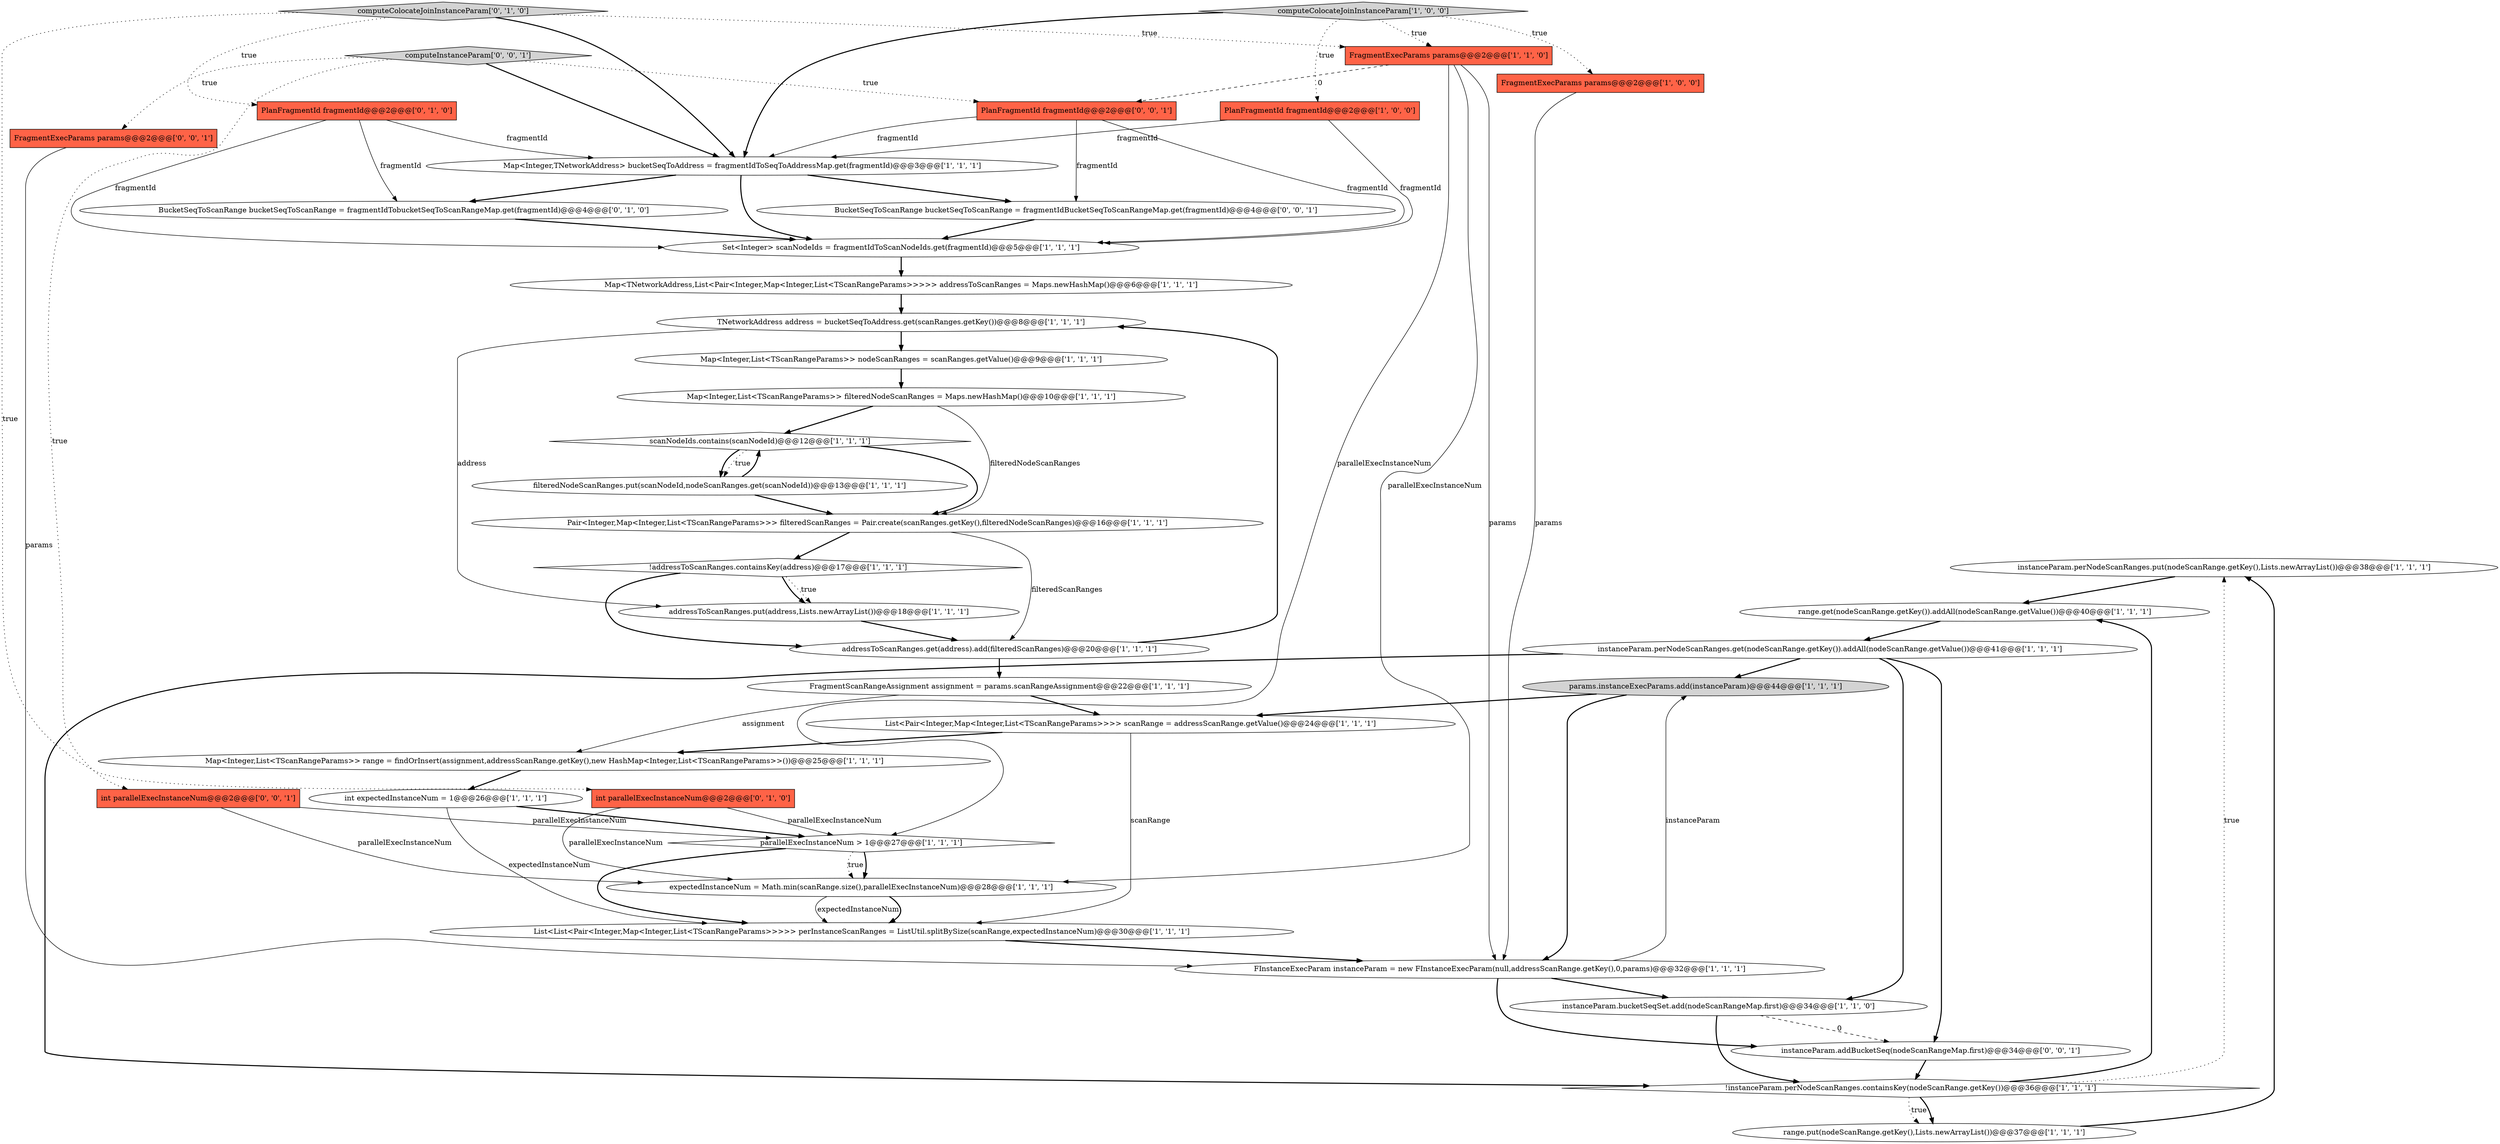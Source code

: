 digraph {
20 [style = filled, label = "instanceParam.perNodeScanRanges.put(nodeScanRange.getKey(),Lists.newArrayList())@@@38@@@['1', '1', '1']", fillcolor = white, shape = ellipse image = "AAA0AAABBB1BBB"];
26 [style = filled, label = "List<List<Pair<Integer,Map<Integer,List<TScanRangeParams>>>>> perInstanceScanRanges = ListUtil.splitBySize(scanRange,expectedInstanceNum)@@@30@@@['1', '1', '1']", fillcolor = white, shape = ellipse image = "AAA0AAABBB1BBB"];
23 [style = filled, label = "filteredNodeScanRanges.put(scanNodeId,nodeScanRanges.get(scanNodeId))@@@13@@@['1', '1', '1']", fillcolor = white, shape = ellipse image = "AAA0AAABBB1BBB"];
3 [style = filled, label = "expectedInstanceNum = Math.min(scanRange.size(),parallelExecInstanceNum)@@@28@@@['1', '1', '1']", fillcolor = white, shape = ellipse image = "AAA0AAABBB1BBB"];
7 [style = filled, label = "params.instanceExecParams.add(instanceParam)@@@44@@@['1', '1', '1']", fillcolor = lightgray, shape = ellipse image = "AAA0AAABBB1BBB"];
28 [style = filled, label = "computeColocateJoinInstanceParam['1', '0', '0']", fillcolor = lightgray, shape = diamond image = "AAA0AAABBB1BBB"];
11 [style = filled, label = "FragmentScanRangeAssignment assignment = params.scanRangeAssignment@@@22@@@['1', '1', '1']", fillcolor = white, shape = ellipse image = "AAA0AAABBB1BBB"];
18 [style = filled, label = "List<Pair<Integer,Map<Integer,List<TScanRangeParams>>>> scanRange = addressScanRange.getValue()@@@24@@@['1', '1', '1']", fillcolor = white, shape = ellipse image = "AAA0AAABBB1BBB"];
0 [style = filled, label = "addressToScanRanges.put(address,Lists.newArrayList())@@@18@@@['1', '1', '1']", fillcolor = white, shape = ellipse image = "AAA0AAABBB1BBB"];
12 [style = filled, label = "int expectedInstanceNum = 1@@@26@@@['1', '1', '1']", fillcolor = white, shape = ellipse image = "AAA0AAABBB1BBB"];
21 [style = filled, label = "range.get(nodeScanRange.getKey()).addAll(nodeScanRange.getValue())@@@40@@@['1', '1', '1']", fillcolor = white, shape = ellipse image = "AAA0AAABBB1BBB"];
6 [style = filled, label = "addressToScanRanges.get(address).add(filteredScanRanges)@@@20@@@['1', '1', '1']", fillcolor = white, shape = ellipse image = "AAA0AAABBB1BBB"];
35 [style = filled, label = "computeInstanceParam['0', '0', '1']", fillcolor = lightgray, shape = diamond image = "AAA0AAABBB3BBB"];
2 [style = filled, label = "range.put(nodeScanRange.getKey(),Lists.newArrayList())@@@37@@@['1', '1', '1']", fillcolor = white, shape = ellipse image = "AAA0AAABBB1BBB"];
40 [style = filled, label = "BucketSeqToScanRange bucketSeqToScanRange = fragmentIdBucketSeqToScanRangeMap.get(fragmentId)@@@4@@@['0', '0', '1']", fillcolor = white, shape = ellipse image = "AAA0AAABBB3BBB"];
10 [style = filled, label = "scanNodeIds.contains(scanNodeId)@@@12@@@['1', '1', '1']", fillcolor = white, shape = diamond image = "AAA0AAABBB1BBB"];
31 [style = filled, label = "PlanFragmentId fragmentId@@@2@@@['0', '1', '0']", fillcolor = tomato, shape = box image = "AAA0AAABBB2BBB"];
38 [style = filled, label = "PlanFragmentId fragmentId@@@2@@@['0', '0', '1']", fillcolor = tomato, shape = box image = "AAA0AAABBB3BBB"];
32 [style = filled, label = "computeColocateJoinInstanceParam['0', '1', '0']", fillcolor = lightgray, shape = diamond image = "AAA0AAABBB2BBB"];
29 [style = filled, label = "Map<Integer,List<TScanRangeParams>> filteredNodeScanRanges = Maps.newHashMap()@@@10@@@['1', '1', '1']", fillcolor = white, shape = ellipse image = "AAA0AAABBB1BBB"];
24 [style = filled, label = "PlanFragmentId fragmentId@@@2@@@['1', '0', '0']", fillcolor = tomato, shape = box image = "AAA0AAABBB1BBB"];
17 [style = filled, label = "Pair<Integer,Map<Integer,List<TScanRangeParams>>> filteredScanRanges = Pair.create(scanRanges.getKey(),filteredNodeScanRanges)@@@16@@@['1', '1', '1']", fillcolor = white, shape = ellipse image = "AAA0AAABBB1BBB"];
13 [style = filled, label = "!instanceParam.perNodeScanRanges.containsKey(nodeScanRange.getKey())@@@36@@@['1', '1', '1']", fillcolor = white, shape = diamond image = "AAA0AAABBB1BBB"];
25 [style = filled, label = "FragmentExecParams params@@@2@@@['1', '1', '0']", fillcolor = tomato, shape = box image = "AAA0AAABBB1BBB"];
15 [style = filled, label = "Map<Integer,List<TScanRangeParams>> nodeScanRanges = scanRanges.getValue()@@@9@@@['1', '1', '1']", fillcolor = white, shape = ellipse image = "AAA0AAABBB1BBB"];
4 [style = filled, label = "FragmentExecParams params@@@2@@@['1', '0', '0']", fillcolor = tomato, shape = box image = "AAA0AAABBB1BBB"];
8 [style = filled, label = "instanceParam.bucketSeqSet.add(nodeScanRangeMap.first)@@@34@@@['1', '1', '0']", fillcolor = white, shape = ellipse image = "AAA0AAABBB1BBB"];
19 [style = filled, label = "Map<Integer,List<TScanRangeParams>> range = findOrInsert(assignment,addressScanRange.getKey(),new HashMap<Integer,List<TScanRangeParams>>())@@@25@@@['1', '1', '1']", fillcolor = white, shape = ellipse image = "AAA0AAABBB1BBB"];
36 [style = filled, label = "FragmentExecParams params@@@2@@@['0', '0', '1']", fillcolor = tomato, shape = box image = "AAA0AAABBB3BBB"];
14 [style = filled, label = "Map<TNetworkAddress,List<Pair<Integer,Map<Integer,List<TScanRangeParams>>>>> addressToScanRanges = Maps.newHashMap()@@@6@@@['1', '1', '1']", fillcolor = white, shape = ellipse image = "AAA0AAABBB1BBB"];
22 [style = filled, label = "Map<Integer,TNetworkAddress> bucketSeqToAddress = fragmentIdToSeqToAddressMap.get(fragmentId)@@@3@@@['1', '1', '1']", fillcolor = white, shape = ellipse image = "AAA0AAABBB1BBB"];
39 [style = filled, label = "instanceParam.addBucketSeq(nodeScanRangeMap.first)@@@34@@@['0', '0', '1']", fillcolor = white, shape = ellipse image = "AAA0AAABBB3BBB"];
1 [style = filled, label = "TNetworkAddress address = bucketSeqToAddress.get(scanRanges.getKey())@@@8@@@['1', '1', '1']", fillcolor = white, shape = ellipse image = "AAA0AAABBB1BBB"];
30 [style = filled, label = "!addressToScanRanges.containsKey(address)@@@17@@@['1', '1', '1']", fillcolor = white, shape = diamond image = "AAA0AAABBB1BBB"];
5 [style = filled, label = "Set<Integer> scanNodeIds = fragmentIdToScanNodeIds.get(fragmentId)@@@5@@@['1', '1', '1']", fillcolor = white, shape = ellipse image = "AAA0AAABBB1BBB"];
33 [style = filled, label = "int parallelExecInstanceNum@@@2@@@['0', '1', '0']", fillcolor = tomato, shape = box image = "AAA0AAABBB2BBB"];
34 [style = filled, label = "BucketSeqToScanRange bucketSeqToScanRange = fragmentIdTobucketSeqToScanRangeMap.get(fragmentId)@@@4@@@['0', '1', '0']", fillcolor = white, shape = ellipse image = "AAA1AAABBB2BBB"];
37 [style = filled, label = "int parallelExecInstanceNum@@@2@@@['0', '0', '1']", fillcolor = tomato, shape = box image = "AAA0AAABBB3BBB"];
16 [style = filled, label = "FInstanceExecParam instanceParam = new FInstanceExecParam(null,addressScanRange.getKey(),0,params)@@@32@@@['1', '1', '1']", fillcolor = white, shape = ellipse image = "AAA0AAABBB1BBB"];
9 [style = filled, label = "parallelExecInstanceNum > 1@@@27@@@['1', '1', '1']", fillcolor = white, shape = diamond image = "AAA0AAABBB1BBB"];
27 [style = filled, label = "instanceParam.perNodeScanRanges.get(nodeScanRange.getKey()).addAll(nodeScanRange.getValue())@@@41@@@['1', '1', '1']", fillcolor = white, shape = ellipse image = "AAA0AAABBB1BBB"];
35->38 [style = dotted, label="true"];
5->14 [style = bold, label=""];
25->16 [style = solid, label="params"];
27->7 [style = bold, label=""];
10->23 [style = bold, label=""];
35->36 [style = dotted, label="true"];
29->17 [style = solid, label="filteredNodeScanRanges"];
23->10 [style = bold, label=""];
24->22 [style = solid, label="fragmentId"];
18->26 [style = solid, label="scanRange"];
28->22 [style = bold, label=""];
22->40 [style = bold, label=""];
33->9 [style = solid, label="parallelExecInstanceNum"];
12->26 [style = solid, label="expectedInstanceNum"];
9->26 [style = bold, label=""];
37->9 [style = solid, label="parallelExecInstanceNum"];
35->22 [style = bold, label=""];
28->24 [style = dotted, label="true"];
4->16 [style = solid, label="params"];
16->39 [style = bold, label=""];
24->5 [style = solid, label="fragmentId"];
31->5 [style = solid, label="fragmentId"];
10->17 [style = bold, label=""];
26->16 [style = bold, label=""];
38->5 [style = solid, label="fragmentId"];
39->13 [style = bold, label=""];
36->16 [style = solid, label="params"];
6->11 [style = bold, label=""];
1->0 [style = solid, label="address"];
7->16 [style = bold, label=""];
32->31 [style = dotted, label="true"];
16->8 [style = bold, label=""];
11->18 [style = bold, label=""];
25->9 [style = solid, label="parallelExecInstanceNum"];
38->22 [style = solid, label="fragmentId"];
12->9 [style = bold, label=""];
27->8 [style = bold, label=""];
28->25 [style = dotted, label="true"];
30->6 [style = bold, label=""];
1->15 [style = bold, label=""];
29->10 [style = bold, label=""];
10->23 [style = dotted, label="true"];
0->6 [style = bold, label=""];
11->19 [style = solid, label="assignment"];
15->29 [style = bold, label=""];
40->5 [style = bold, label=""];
35->37 [style = dotted, label="true"];
7->18 [style = bold, label=""];
32->25 [style = dotted, label="true"];
16->7 [style = solid, label="instanceParam"];
3->26 [style = solid, label="expectedInstanceNum"];
32->33 [style = dotted, label="true"];
28->4 [style = dotted, label="true"];
30->0 [style = bold, label=""];
8->13 [style = bold, label=""];
32->22 [style = bold, label=""];
30->0 [style = dotted, label="true"];
8->39 [style = dashed, label="0"];
23->17 [style = bold, label=""];
17->30 [style = bold, label=""];
6->1 [style = bold, label=""];
17->6 [style = solid, label="filteredScanRanges"];
25->38 [style = dashed, label="0"];
22->5 [style = bold, label=""];
27->39 [style = bold, label=""];
3->26 [style = bold, label=""];
27->13 [style = bold, label=""];
34->5 [style = bold, label=""];
9->3 [style = bold, label=""];
33->3 [style = solid, label="parallelExecInstanceNum"];
25->3 [style = solid, label="parallelExecInstanceNum"];
31->22 [style = solid, label="fragmentId"];
14->1 [style = bold, label=""];
20->21 [style = bold, label=""];
13->2 [style = dotted, label="true"];
22->34 [style = bold, label=""];
18->19 [style = bold, label=""];
31->34 [style = solid, label="fragmentId"];
2->20 [style = bold, label=""];
13->20 [style = dotted, label="true"];
21->27 [style = bold, label=""];
9->3 [style = dotted, label="true"];
13->2 [style = bold, label=""];
37->3 [style = solid, label="parallelExecInstanceNum"];
38->40 [style = solid, label="fragmentId"];
19->12 [style = bold, label=""];
13->21 [style = bold, label=""];
}
